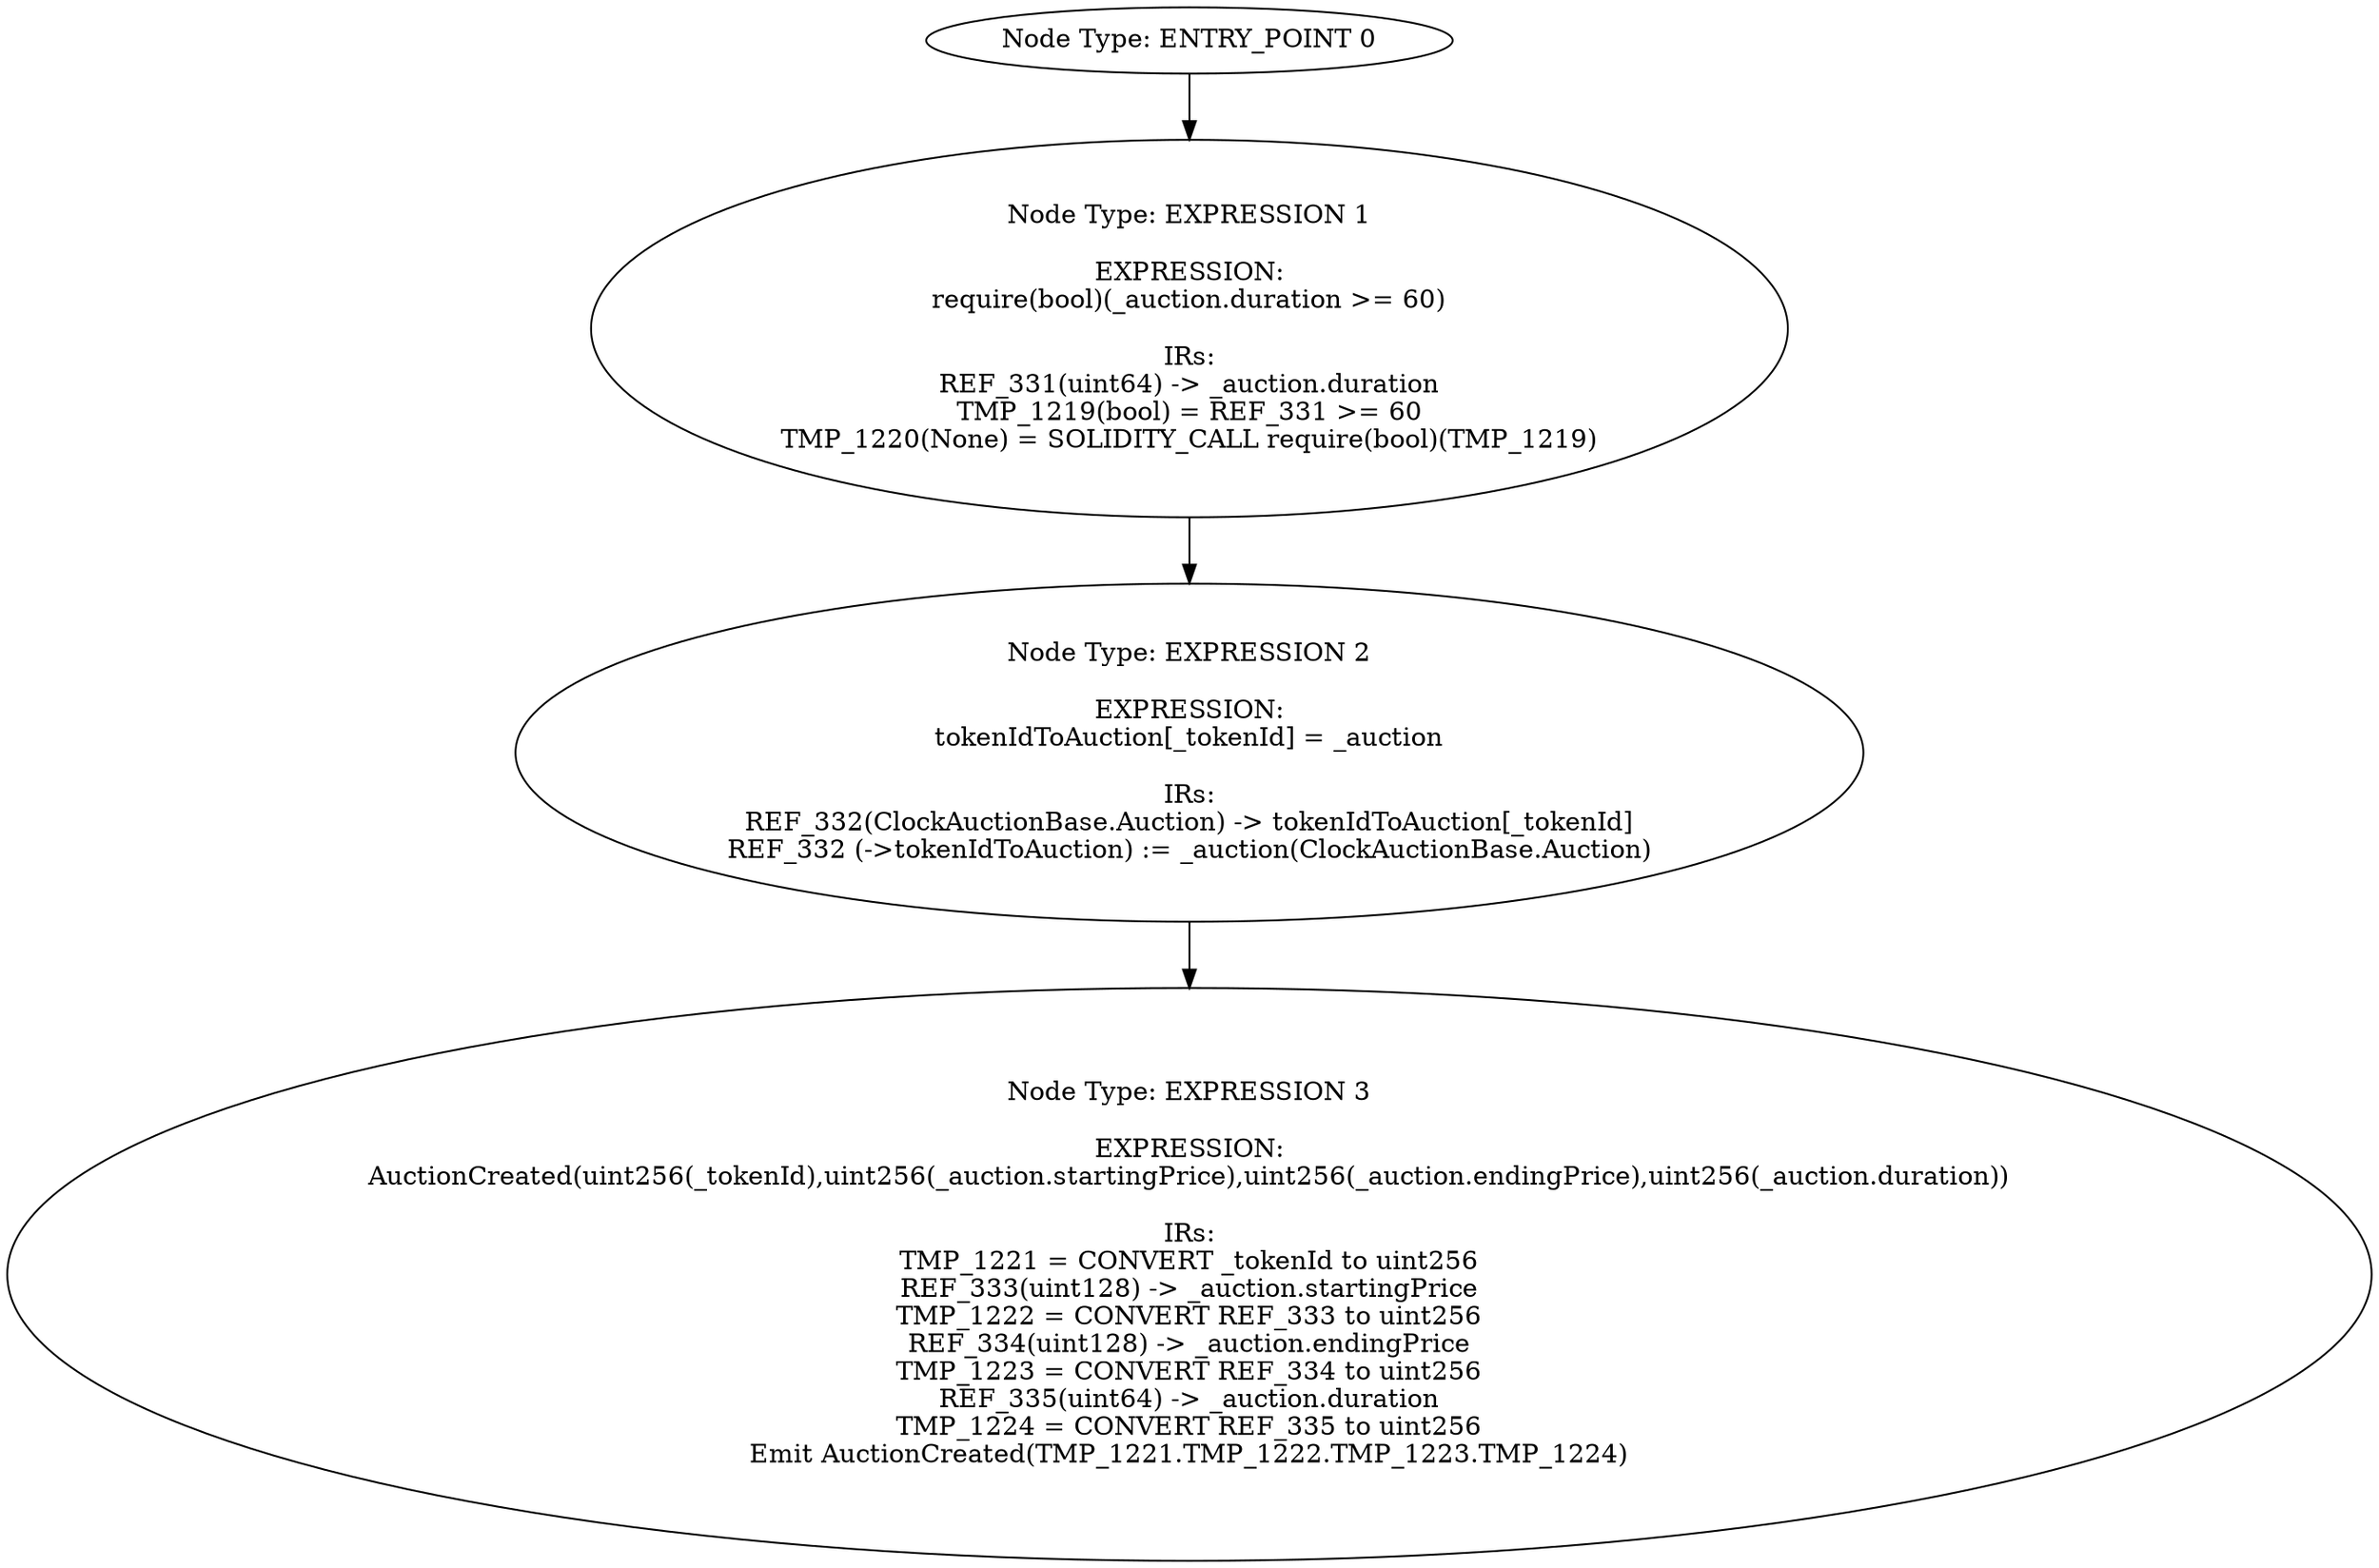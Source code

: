 digraph{
0[label="Node Type: ENTRY_POINT 0
"];
0->1;
1[label="Node Type: EXPRESSION 1

EXPRESSION:
require(bool)(_auction.duration >= 60)

IRs:
REF_331(uint64) -> _auction.duration
TMP_1219(bool) = REF_331 >= 60
TMP_1220(None) = SOLIDITY_CALL require(bool)(TMP_1219)"];
1->2;
2[label="Node Type: EXPRESSION 2

EXPRESSION:
tokenIdToAuction[_tokenId] = _auction

IRs:
REF_332(ClockAuctionBase.Auction) -> tokenIdToAuction[_tokenId]
REF_332 (->tokenIdToAuction) := _auction(ClockAuctionBase.Auction)"];
2->3;
3[label="Node Type: EXPRESSION 3

EXPRESSION:
AuctionCreated(uint256(_tokenId),uint256(_auction.startingPrice),uint256(_auction.endingPrice),uint256(_auction.duration))

IRs:
TMP_1221 = CONVERT _tokenId to uint256
REF_333(uint128) -> _auction.startingPrice
TMP_1222 = CONVERT REF_333 to uint256
REF_334(uint128) -> _auction.endingPrice
TMP_1223 = CONVERT REF_334 to uint256
REF_335(uint64) -> _auction.duration
TMP_1224 = CONVERT REF_335 to uint256
Emit AuctionCreated(TMP_1221.TMP_1222.TMP_1223.TMP_1224)"];
}
